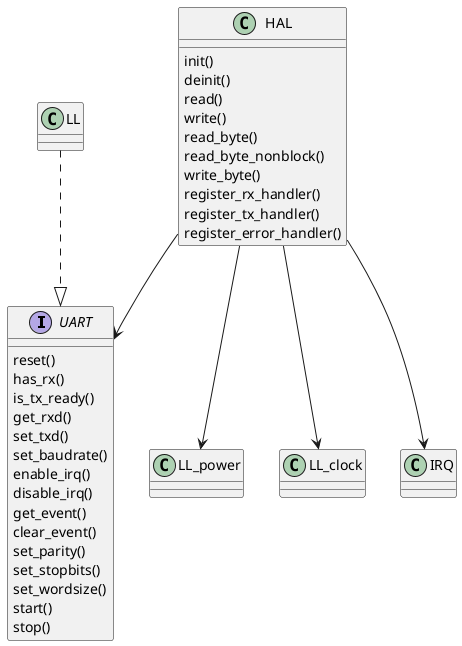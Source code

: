 @startuml
interface UART {
	reset()
	has_rx()
	is_tx_ready()
	get_rxd()
	set_txd()
	set_baudrate()
	enable_irq()
	disable_irq()
	get_event()
	clear_event()
	set_parity()
	set_stopbits()
	set_wordsize()
	start()
	stop()
}

class HAL {
	init()
	deinit()
	read()
	write()
	read_byte()
	read_byte_nonblock()
	write_byte()
	register_rx_handler()
	register_tx_handler()
	register_error_handler()
}

LL ..|> UART
HAL --> UART
HAL --> LL_power
HAL --> LL_clock
HAL --> IRQ
@enduml
